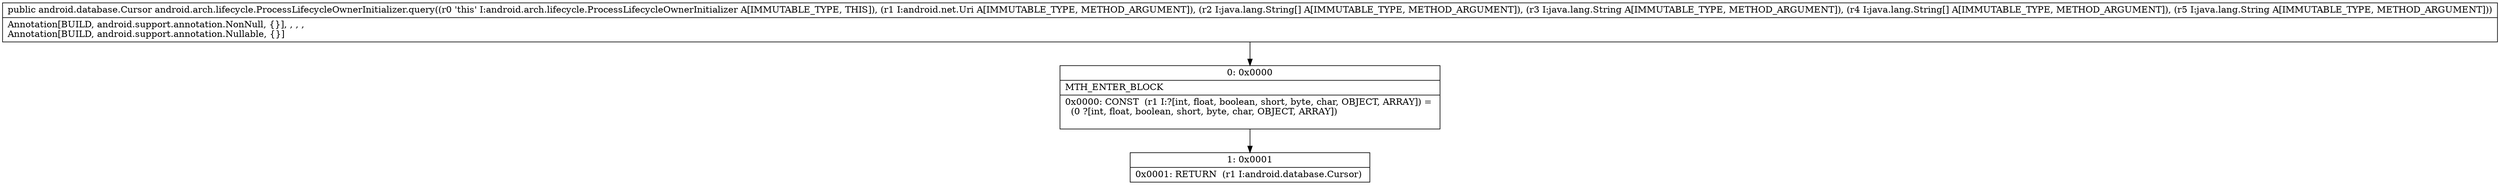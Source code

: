 digraph "CFG forandroid.arch.lifecycle.ProcessLifecycleOwnerInitializer.query(Landroid\/net\/Uri;[Ljava\/lang\/String;Ljava\/lang\/String;[Ljava\/lang\/String;Ljava\/lang\/String;)Landroid\/database\/Cursor;" {
Node_0 [shape=record,label="{0\:\ 0x0000|MTH_ENTER_BLOCK\l|0x0000: CONST  (r1 I:?[int, float, boolean, short, byte, char, OBJECT, ARRAY]) = \l  (0 ?[int, float, boolean, short, byte, char, OBJECT, ARRAY])\l \l}"];
Node_1 [shape=record,label="{1\:\ 0x0001|0x0001: RETURN  (r1 I:android.database.Cursor) \l}"];
MethodNode[shape=record,label="{public android.database.Cursor android.arch.lifecycle.ProcessLifecycleOwnerInitializer.query((r0 'this' I:android.arch.lifecycle.ProcessLifecycleOwnerInitializer A[IMMUTABLE_TYPE, THIS]), (r1 I:android.net.Uri A[IMMUTABLE_TYPE, METHOD_ARGUMENT]), (r2 I:java.lang.String[] A[IMMUTABLE_TYPE, METHOD_ARGUMENT]), (r3 I:java.lang.String A[IMMUTABLE_TYPE, METHOD_ARGUMENT]), (r4 I:java.lang.String[] A[IMMUTABLE_TYPE, METHOD_ARGUMENT]), (r5 I:java.lang.String A[IMMUTABLE_TYPE, METHOD_ARGUMENT]))  | Annotation[BUILD, android.support.annotation.NonNull, \{\}], , , , \lAnnotation[BUILD, android.support.annotation.Nullable, \{\}]\l}"];
MethodNode -> Node_0;
Node_0 -> Node_1;
}

